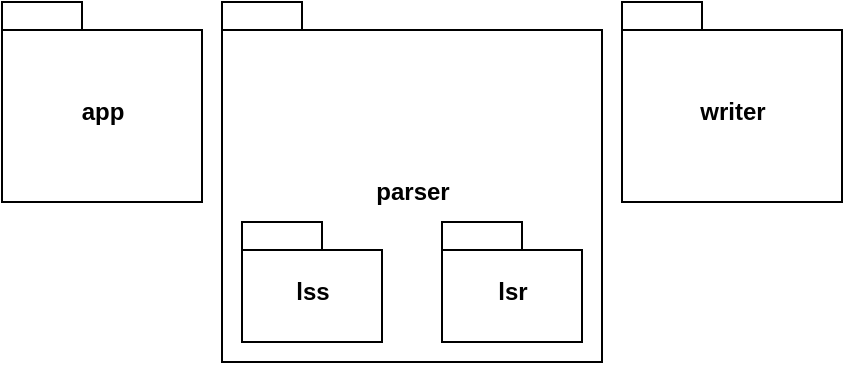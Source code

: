 <mxfile version="14.6.13" type="device"><diagram id="GVxWKOdD4PUKwBghuUm8" name="Page-1"><mxGraphModel dx="997" dy="1170" grid="1" gridSize="10" guides="1" tooltips="1" connect="1" arrows="1" fold="1" page="1" pageScale="1" pageWidth="850" pageHeight="1100" math="0" shadow="0"><root><mxCell id="0"/><mxCell id="1" parent="0"/><mxCell id="Zqxpd_JzsUf5HKXP9NNl-1" value="app" style="shape=folder;fontStyle=1;spacingTop=10;tabWidth=40;tabHeight=14;tabPosition=left;html=1;" vertex="1" parent="1"><mxGeometry x="100" y="660" width="100" height="100" as="geometry"/></mxCell><mxCell id="Zqxpd_JzsUf5HKXP9NNl-2" value="parser" style="shape=folder;fontStyle=1;spacingTop=10;tabWidth=40;tabHeight=14;tabPosition=left;html=1;" vertex="1" parent="1"><mxGeometry x="210" y="660" width="190" height="180" as="geometry"/></mxCell><mxCell id="Zqxpd_JzsUf5HKXP9NNl-3" value="writer" style="shape=folder;fontStyle=1;spacingTop=10;tabWidth=40;tabHeight=14;tabPosition=left;html=1;" vertex="1" parent="1"><mxGeometry x="410" y="660" width="110" height="100" as="geometry"/></mxCell><mxCell id="Zqxpd_JzsUf5HKXP9NNl-4" value="lss" style="shape=folder;fontStyle=1;spacingTop=10;tabWidth=40;tabHeight=14;tabPosition=left;html=1;" vertex="1" parent="1"><mxGeometry x="220" y="770" width="70" height="60" as="geometry"/></mxCell><mxCell id="Zqxpd_JzsUf5HKXP9NNl-5" value="lsr" style="shape=folder;fontStyle=1;spacingTop=10;tabWidth=40;tabHeight=14;tabPosition=left;html=1;" vertex="1" parent="1"><mxGeometry x="320" y="770" width="70" height="60" as="geometry"/></mxCell></root></mxGraphModel></diagram></mxfile>